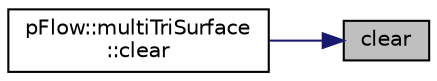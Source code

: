 digraph "clear"
{
 // LATEX_PDF_SIZE
  edge [fontname="Helvetica",fontsize="10",labelfontname="Helvetica",labelfontsize="10"];
  node [fontname="Helvetica",fontsize="10",shape=record];
  rankdir="RL";
  Node1 [label="clear",height=0.2,width=0.4,color="black", fillcolor="grey75", style="filled", fontcolor="black",tooltip=" "];
  Node1 -> Node2 [dir="back",color="midnightblue",fontsize="10",style="solid",fontname="Helvetica"];
  Node2 [label="pFlow::multiTriSurface\l::clear",height=0.2,width=0.4,color="black", fillcolor="white", style="filled",URL="$classpFlow_1_1multiTriSurface.html#ac8bb3912a3ce86b15842e79d0b421204",tooltip="Clear the content of object."];
}

